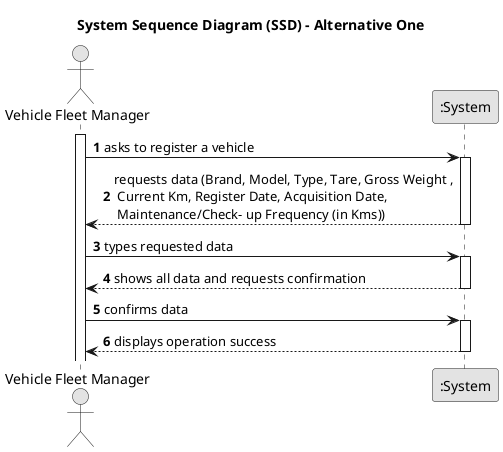 @startuml
skinparam monochrome true
skinparam packageStyle rectangle
skinparam shadowing false

title System Sequence Diagram (SSD) - Alternative One

autonumber

actor "Vehicle Fleet Manager" as Employee
participant ":System" as System

activate Employee

    Employee -> System : asks to register a vehicle
    activate System

        System --> Employee : requests data (Brand, Model, Type, Tare, Gross Weight ,\n Current Km, Register Date, Acquisition Date,\n Maintenance/Check- up Frequency (in Kms))
    deactivate System

    Employee -> System : types requested data
    activate System

        System --> Employee : shows all data and requests confirmation
    deactivate System

    Employee -> System : confirms data
    activate System

        System --> Employee : displays operation success
    deactivate System

@enduml